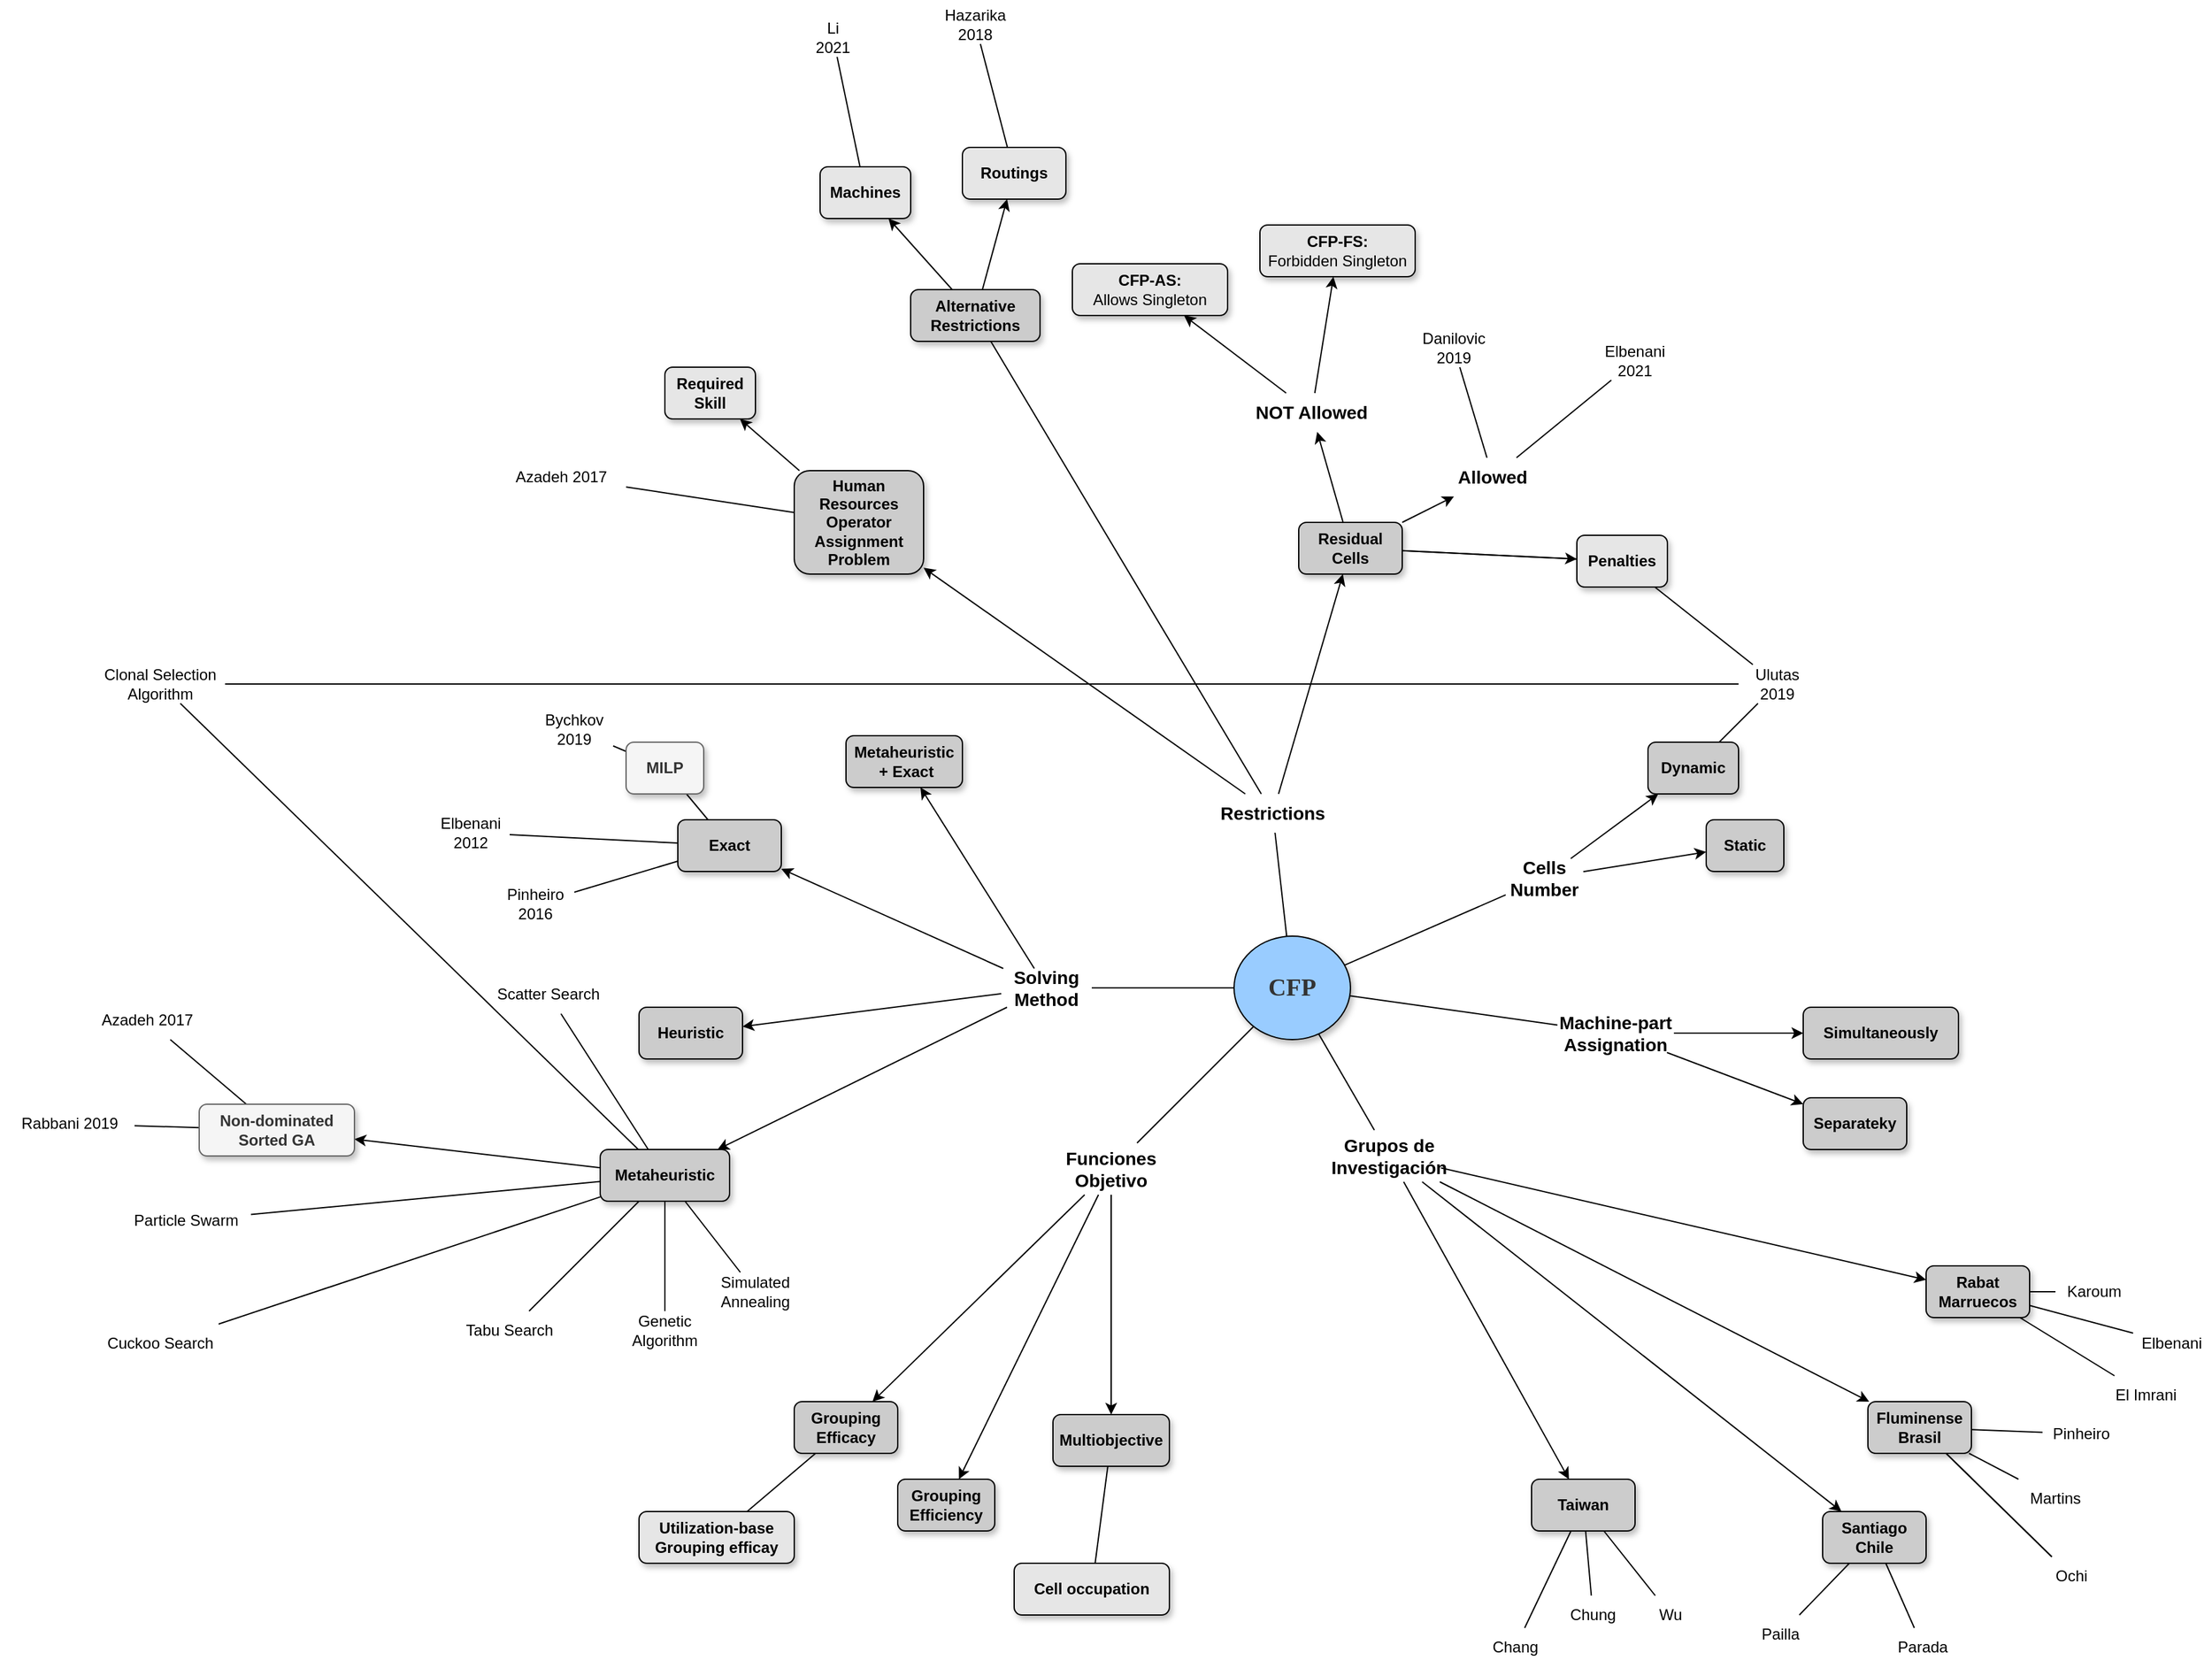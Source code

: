 <mxfile version="16.0.2" type="device"><diagram name="Page-1" id="42789a77-a242-8287-6e28-9cd8cfd52e62"><mxGraphModel dx="2202" dy="1535" grid="1" gridSize="10" guides="1" tooltips="1" connect="1" arrows="1" fold="1" page="1" pageScale="1" pageWidth="1100" pageHeight="850" background="none" math="0" shadow="0"><root><mxCell id="0"/><mxCell id="1" parent="0"/><mxCell id="3LKa2eDlDvPihm2wHYZS-9" value="" style="edgeStyle=none;rounded=0;orthogonalLoop=1;jettySize=auto;html=1;endArrow=none;endFill=0;" parent="1" source="1ea317790d2ca983-1" target="gINwcayY8dIbF-aVUFmy-1" edge="1"><mxGeometry relative="1" as="geometry"/></mxCell><mxCell id="aZgZfUyYxhd8V0Khpu27-10" value="" style="edgeStyle=none;rounded=0;orthogonalLoop=1;jettySize=auto;html=1;endArrow=none;endFill=0;" parent="1" source="1ea317790d2ca983-1" target="lyo2UEnFtoifw1udhUzV-72" edge="1"><mxGeometry relative="1" as="geometry"/></mxCell><mxCell id="aZgZfUyYxhd8V0Khpu27-11" value="" style="edgeStyle=none;rounded=0;orthogonalLoop=1;jettySize=auto;html=1;endArrow=none;endFill=0;" parent="1" source="1ea317790d2ca983-1" target="lyo2UEnFtoifw1udhUzV-53" edge="1"><mxGeometry relative="1" as="geometry"/></mxCell><mxCell id="aZgZfUyYxhd8V0Khpu27-12" value="" style="edgeStyle=none;rounded=0;orthogonalLoop=1;jettySize=auto;html=1;endArrow=none;endFill=0;" parent="1" source="1ea317790d2ca983-1" target="lyo2UEnFtoifw1udhUzV-1" edge="1"><mxGeometry relative="1" as="geometry"/></mxCell><mxCell id="aZgZfUyYxhd8V0Khpu27-32" value="" style="edgeStyle=none;rounded=0;orthogonalLoop=1;jettySize=auto;html=1;endArrow=none;endFill=0;" parent="1" source="1ea317790d2ca983-1" target="lyo2UEnFtoifw1udhUzV-87" edge="1"><mxGeometry relative="1" as="geometry"/></mxCell><mxCell id="aZgZfUyYxhd8V0Khpu27-33" value="" style="edgeStyle=none;rounded=0;orthogonalLoop=1;jettySize=auto;html=1;endArrow=none;endFill=0;" parent="1" source="1ea317790d2ca983-1" target="lyo2UEnFtoifw1udhUzV-35" edge="1"><mxGeometry relative="1" as="geometry"/></mxCell><mxCell id="1ea317790d2ca983-1" value="CFP" style="ellipse;whiteSpace=wrap;html=1;rounded=0;shadow=1;comic=0;labelBackgroundColor=none;strokeWidth=1;fontFamily=Verdana;fontSize=19;align=center;fontStyle=1;fillColor=#99CCFF;fontColor=#333333;strokeColor=#000000;" parent="1" vertex="1"><mxGeometry x="430" y="170" width="90" height="80" as="geometry"/></mxCell><mxCell id="3LKa2eDlDvPihm2wHYZS-10" value="" style="edgeStyle=none;rounded=0;orthogonalLoop=1;jettySize=auto;html=1;endArrow=none;endFill=0;" parent="1" source="lyo2UEnFtoifw1udhUzV-1" target="lyo2UEnFtoifw1udhUzV-18" edge="1"><mxGeometry relative="1" as="geometry"/></mxCell><mxCell id="3LKa2eDlDvPihm2wHYZS-21" value="" style="edgeStyle=none;rounded=0;orthogonalLoop=1;jettySize=auto;html=1;endArrow=classic;endFill=1;" parent="1" source="lyo2UEnFtoifw1udhUzV-1" target="3LKa2eDlDvPihm2wHYZS-20" edge="1"><mxGeometry relative="1" as="geometry"/></mxCell><mxCell id="aZgZfUyYxhd8V0Khpu27-38" value="" style="edgeStyle=none;rounded=0;orthogonalLoop=1;jettySize=auto;html=1;endArrow=classic;endFill=1;" parent="1" source="lyo2UEnFtoifw1udhUzV-1" target="lyo2UEnFtoifw1udhUzV-16" edge="1"><mxGeometry relative="1" as="geometry"/></mxCell><mxCell id="lyo2UEnFtoifw1udhUzV-1" value="Restrictions" style="text;html=1;strokeColor=none;fillColor=none;align=center;verticalAlign=middle;whiteSpace=wrap;rounded=0;shadow=1;fontSize=14;fontStyle=1" parent="1" vertex="1"><mxGeometry x="420" y="60" width="80" height="30" as="geometry"/></mxCell><mxCell id="lyo2UEnFtoifw1udhUzV-9" value="&lt;b&gt;CFP-FS:&lt;br&gt;&lt;/b&gt;Forbidden Singleton" style="rounded=1;whiteSpace=wrap;html=1;shadow=1;fontSize=12;strokeColor=#000000;strokeWidth=1;fillColor=#E6E6E6;gradientColor=none;" parent="1" vertex="1"><mxGeometry x="450" y="-380" width="120" height="40" as="geometry"/></mxCell><mxCell id="lyo2UEnFtoifw1udhUzV-11" value="&lt;b&gt;CFP-AS:&lt;br&gt;&lt;/b&gt;Allows Singleton" style="rounded=1;whiteSpace=wrap;html=1;shadow=1;fontSize=12;strokeColor=#000000;strokeWidth=1;fillColor=#E6E6E6;gradientColor=none;" parent="1" vertex="1"><mxGeometry x="305" y="-350" width="120" height="40" as="geometry"/></mxCell><mxCell id="aZgZfUyYxhd8V0Khpu27-39" value="" style="edgeStyle=none;rounded=0;orthogonalLoop=1;jettySize=auto;html=1;endArrow=classic;endFill=1;" parent="1" source="lyo2UEnFtoifw1udhUzV-16" target="lyo2UEnFtoifw1udhUzV-44" edge="1"><mxGeometry relative="1" as="geometry"/></mxCell><mxCell id="aZgZfUyYxhd8V0Khpu27-40" value="" style="edgeStyle=none;rounded=0;orthogonalLoop=1;jettySize=auto;html=1;endArrow=classic;endFill=1;" parent="1" source="lyo2UEnFtoifw1udhUzV-16" target="lyo2UEnFtoifw1udhUzV-47" edge="1"><mxGeometry relative="1" as="geometry"/></mxCell><mxCell id="aZgZfUyYxhd8V0Khpu27-43" value="" style="edgeStyle=none;rounded=0;orthogonalLoop=1;jettySize=auto;html=1;endArrow=classic;endFill=1;" parent="1" source="lyo2UEnFtoifw1udhUzV-16" target="lyo2UEnFtoifw1udhUzV-114" edge="1"><mxGeometry relative="1" as="geometry"/></mxCell><mxCell id="lyo2UEnFtoifw1udhUzV-16" value="&lt;b&gt;Residual Cells&lt;br&gt;&lt;/b&gt;" style="rounded=1;whiteSpace=wrap;html=1;shadow=1;fontSize=12;strokeColor=#000000;strokeWidth=1;fillColor=#CCCCCC;gradientColor=none;" parent="1" vertex="1"><mxGeometry x="480" y="-150" width="80" height="40" as="geometry"/></mxCell><mxCell id="3LKa2eDlDvPihm2wHYZS-18" value="" style="edgeStyle=none;rounded=0;orthogonalLoop=1;jettySize=auto;html=1;endArrow=classic;endFill=1;" parent="1" source="lyo2UEnFtoifw1udhUzV-18" target="lyo2UEnFtoifw1udhUzV-21" edge="1"><mxGeometry relative="1" as="geometry"/></mxCell><mxCell id="3LKa2eDlDvPihm2wHYZS-19" value="" style="edgeStyle=none;rounded=0;orthogonalLoop=1;jettySize=auto;html=1;endArrow=classic;endFill=1;" parent="1" source="lyo2UEnFtoifw1udhUzV-18" target="lyo2UEnFtoifw1udhUzV-22" edge="1"><mxGeometry relative="1" as="geometry"/></mxCell><mxCell id="lyo2UEnFtoifw1udhUzV-18" value="&lt;b&gt;Alternative&lt;br&gt;Restrictions&lt;br&gt;&lt;/b&gt;" style="rounded=1;whiteSpace=wrap;html=1;shadow=1;fontSize=12;strokeColor=#000000;strokeWidth=1;fillColor=#CCCCCC;gradientColor=none;" parent="1" vertex="1"><mxGeometry x="180" y="-330" width="100" height="40" as="geometry"/></mxCell><mxCell id="3LKa2eDlDvPihm2wHYZS-11" value="" style="edgeStyle=none;rounded=0;orthogonalLoop=1;jettySize=auto;html=1;endArrow=none;endFill=0;" parent="1" source="lyo2UEnFtoifw1udhUzV-21" target="lyo2UEnFtoifw1udhUzV-24" edge="1"><mxGeometry relative="1" as="geometry"/></mxCell><mxCell id="lyo2UEnFtoifw1udhUzV-21" value="&lt;b&gt;Routings&lt;br&gt;&lt;/b&gt;" style="rounded=1;whiteSpace=wrap;html=1;shadow=1;fontSize=12;strokeColor=#000000;strokeWidth=1;fillColor=#E6E6E6;gradientColor=none;" parent="1" vertex="1"><mxGeometry x="220" y="-440" width="80" height="40" as="geometry"/></mxCell><mxCell id="3LKa2eDlDvPihm2wHYZS-14" value="" style="edgeStyle=none;rounded=0;orthogonalLoop=1;jettySize=auto;html=1;endArrow=none;endFill=0;" parent="1" source="lyo2UEnFtoifw1udhUzV-22" target="lyo2UEnFtoifw1udhUzV-23" edge="1"><mxGeometry relative="1" as="geometry"/></mxCell><mxCell id="lyo2UEnFtoifw1udhUzV-22" value="&lt;b&gt;Machines&lt;br&gt;&lt;/b&gt;" style="rounded=1;whiteSpace=wrap;html=1;shadow=1;fontSize=12;strokeColor=#000000;strokeWidth=1;fillColor=#E6E6E6;gradientColor=none;" parent="1" vertex="1"><mxGeometry x="110" y="-425" width="70" height="40" as="geometry"/></mxCell><mxCell id="lyo2UEnFtoifw1udhUzV-23" value="Li&lt;br&gt;2021" style="text;html=1;strokeColor=none;fillColor=none;align=center;verticalAlign=middle;whiteSpace=wrap;rounded=0;shadow=1;fontSize=12;" parent="1" vertex="1"><mxGeometry x="90" y="-540" width="60" height="30" as="geometry"/></mxCell><mxCell id="lyo2UEnFtoifw1udhUzV-24" value="Hazarika 2018" style="text;html=1;strokeColor=none;fillColor=none;align=center;verticalAlign=middle;whiteSpace=wrap;rounded=0;shadow=1;fontSize=12;" parent="1" vertex="1"><mxGeometry x="200" y="-550" width="60" height="30" as="geometry"/></mxCell><mxCell id="lyo2UEnFtoifw1udhUzV-31" value="Danilovic 2019" style="text;html=1;strokeColor=none;fillColor=none;align=center;verticalAlign=middle;whiteSpace=wrap;rounded=0;shadow=1;fontSize=12;" parent="1" vertex="1"><mxGeometry x="570" y="-300" width="60" height="30" as="geometry"/></mxCell><mxCell id="lyo2UEnFtoifw1udhUzV-33" value="Elbenani 2021" style="text;html=1;strokeColor=none;fillColor=none;align=center;verticalAlign=middle;whiteSpace=wrap;rounded=0;shadow=1;fontSize=12;" parent="1" vertex="1"><mxGeometry x="710" y="-290" width="60" height="30" as="geometry"/></mxCell><mxCell id="gINwcayY8dIbF-aVUFmy-26" value="" style="edgeStyle=none;rounded=0;orthogonalLoop=1;jettySize=auto;html=1;endArrow=classic;endFill=1;" parent="1" source="lyo2UEnFtoifw1udhUzV-35" target="lyo2UEnFtoifw1udhUzV-37" edge="1"><mxGeometry relative="1" as="geometry"/></mxCell><mxCell id="gINwcayY8dIbF-aVUFmy-27" value="" style="edgeStyle=none;rounded=0;orthogonalLoop=1;jettySize=auto;html=1;endArrow=classic;endFill=1;" parent="1" source="lyo2UEnFtoifw1udhUzV-35" target="lyo2UEnFtoifw1udhUzV-36" edge="1"><mxGeometry relative="1" as="geometry"/></mxCell><mxCell id="lyo2UEnFtoifw1udhUzV-35" value="Cells Number" style="text;html=1;strokeColor=none;fillColor=none;align=center;verticalAlign=middle;whiteSpace=wrap;rounded=0;shadow=1;fontSize=14;fontStyle=1" parent="1" vertex="1"><mxGeometry x="640" y="110" width="60" height="30" as="geometry"/></mxCell><mxCell id="lyo2UEnFtoifw1udhUzV-36" value="&lt;b&gt;Static&lt;br&gt;&lt;/b&gt;" style="rounded=1;whiteSpace=wrap;html=1;shadow=1;fontSize=12;strokeColor=#000000;strokeWidth=1;fillColor=#CCCCCC;gradientColor=none;" parent="1" vertex="1"><mxGeometry x="795" y="80" width="60" height="40" as="geometry"/></mxCell><mxCell id="aZgZfUyYxhd8V0Khpu27-25" value="" style="edgeStyle=none;rounded=0;orthogonalLoop=1;jettySize=auto;html=1;endArrow=none;endFill=0;" parent="1" source="lyo2UEnFtoifw1udhUzV-37" target="lyo2UEnFtoifw1udhUzV-42" edge="1"><mxGeometry relative="1" as="geometry"/></mxCell><mxCell id="lyo2UEnFtoifw1udhUzV-37" value="&lt;b&gt;Dynamic&lt;br&gt;&lt;/b&gt;" style="rounded=1;whiteSpace=wrap;html=1;shadow=1;fontSize=12;strokeColor=#000000;strokeWidth=1;fillColor=#CCCCCC;gradientColor=none;" parent="1" vertex="1"><mxGeometry x="750" y="20" width="70" height="40" as="geometry"/></mxCell><mxCell id="lyo2UEnFtoifw1udhUzV-42" value="Ulutas&lt;br&gt;2019" style="text;html=1;strokeColor=none;fillColor=none;align=center;verticalAlign=middle;whiteSpace=wrap;rounded=0;shadow=1;fontSize=12;" parent="1" vertex="1"><mxGeometry x="820" y="-40" width="60" height="30" as="geometry"/></mxCell><mxCell id="aZgZfUyYxhd8V0Khpu27-15" value="" style="edgeStyle=none;rounded=0;orthogonalLoop=1;jettySize=auto;html=1;endArrow=classic;endFill=1;" parent="1" source="lyo2UEnFtoifw1udhUzV-44" target="lyo2UEnFtoifw1udhUzV-11" edge="1"><mxGeometry relative="1" as="geometry"/></mxCell><mxCell id="aZgZfUyYxhd8V0Khpu27-34" value="" style="edgeStyle=none;rounded=0;orthogonalLoop=1;jettySize=auto;html=1;endArrow=classic;endFill=1;" parent="1" source="lyo2UEnFtoifw1udhUzV-44" target="lyo2UEnFtoifw1udhUzV-9" edge="1"><mxGeometry relative="1" as="geometry"/></mxCell><mxCell id="lyo2UEnFtoifw1udhUzV-44" value="NOT Allowed" style="text;html=1;strokeColor=none;fillColor=none;align=center;verticalAlign=middle;whiteSpace=wrap;rounded=0;shadow=1;fontSize=14;fontStyle=1" parent="1" vertex="1"><mxGeometry x="440" y="-250" width="100" height="30" as="geometry"/></mxCell><mxCell id="aZgZfUyYxhd8V0Khpu27-13" value="" style="edgeStyle=none;rounded=0;orthogonalLoop=1;jettySize=auto;html=1;endArrow=none;endFill=0;" parent="1" source="lyo2UEnFtoifw1udhUzV-47" target="lyo2UEnFtoifw1udhUzV-31" edge="1"><mxGeometry relative="1" as="geometry"/></mxCell><mxCell id="aZgZfUyYxhd8V0Khpu27-14" value="" style="edgeStyle=none;rounded=0;orthogonalLoop=1;jettySize=auto;html=1;endArrow=none;endFill=0;" parent="1" source="lyo2UEnFtoifw1udhUzV-47" target="lyo2UEnFtoifw1udhUzV-33" edge="1"><mxGeometry relative="1" as="geometry"/></mxCell><mxCell id="lyo2UEnFtoifw1udhUzV-47" value="Allowed" style="text;html=1;strokeColor=none;fillColor=none;align=center;verticalAlign=middle;whiteSpace=wrap;rounded=0;shadow=1;fontSize=14;fontStyle=1" parent="1" vertex="1"><mxGeometry x="580" y="-200" width="100" height="30" as="geometry"/></mxCell><mxCell id="lyo2UEnFtoifw1udhUzV-51" style="edgeStyle=none;rounded=0;orthogonalLoop=1;jettySize=auto;html=1;exitX=0.5;exitY=0;exitDx=0;exitDy=0;fontSize=12;endArrow=classic;endFill=1;" parent="1" source="lyo2UEnFtoifw1udhUzV-47" target="lyo2UEnFtoifw1udhUzV-47" edge="1"><mxGeometry relative="1" as="geometry"/></mxCell><mxCell id="lyo2UEnFtoifw1udhUzV-52" style="edgeStyle=none;rounded=0;orthogonalLoop=1;jettySize=auto;html=1;exitX=0.5;exitY=1;exitDx=0;exitDy=0;fontSize=12;endArrow=classic;endFill=1;" parent="1" source="lyo2UEnFtoifw1udhUzV-47" target="lyo2UEnFtoifw1udhUzV-47" edge="1"><mxGeometry relative="1" as="geometry"/></mxCell><mxCell id="aZgZfUyYxhd8V0Khpu27-3" value="" style="rounded=0;orthogonalLoop=1;jettySize=auto;html=1;" parent="1" source="lyo2UEnFtoifw1udhUzV-53" target="lyo2UEnFtoifw1udhUzV-58" edge="1"><mxGeometry relative="1" as="geometry"/></mxCell><mxCell id="aZgZfUyYxhd8V0Khpu27-4" value="" style="edgeStyle=none;rounded=0;orthogonalLoop=1;jettySize=auto;html=1;" parent="1" source="lyo2UEnFtoifw1udhUzV-53" target="lyo2UEnFtoifw1udhUzV-57" edge="1"><mxGeometry relative="1" as="geometry"/></mxCell><mxCell id="aZgZfUyYxhd8V0Khpu27-5" value="" style="edgeStyle=none;rounded=0;orthogonalLoop=1;jettySize=auto;html=1;" parent="1" source="lyo2UEnFtoifw1udhUzV-53" target="lyo2UEnFtoifw1udhUzV-56" edge="1"><mxGeometry relative="1" as="geometry"/></mxCell><mxCell id="aZgZfUyYxhd8V0Khpu27-6" value="" style="edgeStyle=none;rounded=0;orthogonalLoop=1;jettySize=auto;html=1;" parent="1" source="lyo2UEnFtoifw1udhUzV-53" target="lyo2UEnFtoifw1udhUzV-55" edge="1"><mxGeometry relative="1" as="geometry"/></mxCell><mxCell id="lyo2UEnFtoifw1udhUzV-53" value="Solving&lt;br&gt;Method" style="text;html=1;strokeColor=none;fillColor=none;align=center;verticalAlign=middle;whiteSpace=wrap;rounded=0;shadow=1;fontSize=14;fontStyle=1" parent="1" vertex="1"><mxGeometry x="250" y="195" width="70" height="30" as="geometry"/></mxCell><mxCell id="lyo2UEnFtoifw1udhUzV-55" value="&lt;b&gt;Metaheuristic&lt;br&gt;&amp;nbsp;+ Exact&lt;br&gt;&lt;/b&gt;" style="rounded=1;whiteSpace=wrap;html=1;shadow=1;fontSize=12;strokeColor=#000000;strokeWidth=1;fillColor=#CCCCCC;gradientColor=none;" parent="1" vertex="1"><mxGeometry x="130" y="15" width="90" height="40" as="geometry"/></mxCell><mxCell id="lyo2UEnFtoifw1udhUzV-111" value="" style="edgeStyle=none;rounded=0;orthogonalLoop=1;jettySize=auto;html=1;fontSize=12;fontColor=#B3B3B3;endArrow=none;endFill=0;" parent="1" source="lyo2UEnFtoifw1udhUzV-56" target="lyo2UEnFtoifw1udhUzV-110" edge="1"><mxGeometry relative="1" as="geometry"/></mxCell><mxCell id="S11_QKrKVj6vFnzH30SO-3" value="" style="rounded=0;orthogonalLoop=1;jettySize=auto;html=1;endArrow=none;endFill=0;" edge="1" parent="1" source="lyo2UEnFtoifw1udhUzV-56" target="S11_QKrKVj6vFnzH30SO-2"><mxGeometry relative="1" as="geometry"/></mxCell><mxCell id="S11_QKrKVj6vFnzH30SO-5" value="" style="edgeStyle=none;rounded=0;orthogonalLoop=1;jettySize=auto;html=1;endArrow=none;endFill=0;" edge="1" parent="1" source="lyo2UEnFtoifw1udhUzV-56" target="S11_QKrKVj6vFnzH30SO-4"><mxGeometry relative="1" as="geometry"/></mxCell><mxCell id="lyo2UEnFtoifw1udhUzV-56" value="&lt;b&gt;Exact&lt;br&gt;&lt;/b&gt;" style="rounded=1;whiteSpace=wrap;html=1;shadow=1;fontSize=12;strokeColor=#000000;strokeWidth=1;fillColor=#CCCCCC;gradientColor=none;" parent="1" vertex="1"><mxGeometry y="80" width="80" height="40" as="geometry"/></mxCell><mxCell id="lyo2UEnFtoifw1udhUzV-57" value="&lt;b&gt;Heuristic&lt;br&gt;&lt;/b&gt;" style="rounded=1;whiteSpace=wrap;html=1;shadow=1;fontSize=12;strokeColor=#000000;strokeWidth=1;fillColor=#CCCCCC;gradientColor=none;" parent="1" vertex="1"><mxGeometry x="-30" y="225" width="80" height="40" as="geometry"/></mxCell><mxCell id="3LKa2eDlDvPihm2wHYZS-2" value="" style="rounded=0;orthogonalLoop=1;jettySize=auto;html=1;" parent="1" source="lyo2UEnFtoifw1udhUzV-58" target="3LKa2eDlDvPihm2wHYZS-1" edge="1"><mxGeometry relative="1" as="geometry"/></mxCell><mxCell id="aZgZfUyYxhd8V0Khpu27-9" value="" style="edgeStyle=none;rounded=0;orthogonalLoop=1;jettySize=auto;html=1;endArrow=none;endFill=0;" parent="1" source="lyo2UEnFtoifw1udhUzV-58" target="lyo2UEnFtoifw1udhUzV-104" edge="1"><mxGeometry relative="1" as="geometry"/></mxCell><mxCell id="aZgZfUyYxhd8V0Khpu27-16" value="" style="edgeStyle=none;rounded=0;orthogonalLoop=1;jettySize=auto;html=1;endArrow=none;endFill=0;" parent="1" source="lyo2UEnFtoifw1udhUzV-58" target="lyo2UEnFtoifw1udhUzV-103" edge="1"><mxGeometry relative="1" as="geometry"/></mxCell><mxCell id="aZgZfUyYxhd8V0Khpu27-17" value="" style="edgeStyle=none;rounded=0;orthogonalLoop=1;jettySize=auto;html=1;endArrow=none;endFill=0;" parent="1" source="lyo2UEnFtoifw1udhUzV-58" target="lyo2UEnFtoifw1udhUzV-102" edge="1"><mxGeometry relative="1" as="geometry"/></mxCell><mxCell id="aZgZfUyYxhd8V0Khpu27-19" value="" style="edgeStyle=none;rounded=0;orthogonalLoop=1;jettySize=auto;html=1;endArrow=none;endFill=0;" parent="1" source="lyo2UEnFtoifw1udhUzV-58" target="lyo2UEnFtoifw1udhUzV-70" edge="1"><mxGeometry relative="1" as="geometry"/></mxCell><mxCell id="aZgZfUyYxhd8V0Khpu27-20" value="" style="edgeStyle=none;rounded=0;orthogonalLoop=1;jettySize=auto;html=1;endArrow=none;endFill=0;" parent="1" source="lyo2UEnFtoifw1udhUzV-58" target="lyo2UEnFtoifw1udhUzV-96" edge="1"><mxGeometry relative="1" as="geometry"/></mxCell><mxCell id="aZgZfUyYxhd8V0Khpu27-22" value="" style="edgeStyle=none;rounded=0;orthogonalLoop=1;jettySize=auto;html=1;endArrow=none;endFill=0;" parent="1" source="lyo2UEnFtoifw1udhUzV-58" target="lyo2UEnFtoifw1udhUzV-101" edge="1"><mxGeometry relative="1" as="geometry"/></mxCell><mxCell id="aZgZfUyYxhd8V0Khpu27-36" value="" style="edgeStyle=none;rounded=0;orthogonalLoop=1;jettySize=auto;html=1;endArrow=none;endFill=0;" parent="1" source="lyo2UEnFtoifw1udhUzV-58" target="lyo2UEnFtoifw1udhUzV-69" edge="1"><mxGeometry relative="1" as="geometry"/></mxCell><mxCell id="lyo2UEnFtoifw1udhUzV-58" value="&lt;b&gt;Metaheuristic&lt;br&gt;&lt;/b&gt;" style="rounded=1;whiteSpace=wrap;html=1;shadow=1;fontSize=12;strokeColor=#000000;strokeWidth=1;fillColor=#CCCCCC;gradientColor=none;" parent="1" vertex="1"><mxGeometry x="-60" y="335" width="100" height="40" as="geometry"/></mxCell><mxCell id="aZgZfUyYxhd8V0Khpu27-30" value="" style="edgeStyle=none;rounded=0;orthogonalLoop=1;jettySize=auto;html=1;endArrow=none;endFill=0;" parent="1" source="lyo2UEnFtoifw1udhUzV-69" target="lyo2UEnFtoifw1udhUzV-42" edge="1"><mxGeometry relative="1" as="geometry"/></mxCell><mxCell id="lyo2UEnFtoifw1udhUzV-69" value="Clonal Selection Algorithm" style="text;html=1;strokeColor=none;fillColor=none;align=center;verticalAlign=middle;whiteSpace=wrap;rounded=0;shadow=1;fontSize=12;" parent="1" vertex="1"><mxGeometry x="-450" y="-40" width="100" height="30" as="geometry"/></mxCell><mxCell id="lyo2UEnFtoifw1udhUzV-70" value="Cuckoo Search" style="text;html=1;strokeColor=none;fillColor=none;align=center;verticalAlign=middle;whiteSpace=wrap;rounded=0;shadow=1;fontSize=12;" parent="1" vertex="1"><mxGeometry x="-450" y="470" width="100" height="30" as="geometry"/></mxCell><mxCell id="gINwcayY8dIbF-aVUFmy-29" value="" style="edgeStyle=none;rounded=0;orthogonalLoop=1;jettySize=auto;html=1;endArrow=classic;endFill=1;" parent="1" source="lyo2UEnFtoifw1udhUzV-72" target="lyo2UEnFtoifw1udhUzV-75" edge="1"><mxGeometry relative="1" as="geometry"/></mxCell><mxCell id="gINwcayY8dIbF-aVUFmy-30" value="" style="edgeStyle=none;rounded=0;orthogonalLoop=1;jettySize=auto;html=1;endArrow=classic;endFill=1;" parent="1" source="lyo2UEnFtoifw1udhUzV-72" target="lyo2UEnFtoifw1udhUzV-77" edge="1"><mxGeometry relative="1" as="geometry"/></mxCell><mxCell id="gINwcayY8dIbF-aVUFmy-31" value="" style="edgeStyle=none;rounded=0;orthogonalLoop=1;jettySize=auto;html=1;endArrow=classic;endFill=1;" parent="1" source="lyo2UEnFtoifw1udhUzV-72" target="lyo2UEnFtoifw1udhUzV-78" edge="1"><mxGeometry relative="1" as="geometry"/></mxCell><mxCell id="lyo2UEnFtoifw1udhUzV-72" value="Funciones&lt;br&gt;Objetivo" style="text;html=1;strokeColor=none;fillColor=none;align=center;verticalAlign=middle;whiteSpace=wrap;rounded=0;shadow=1;fontSize=14;fontStyle=1" parent="1" vertex="1"><mxGeometry x="300" y="330" width="70" height="40" as="geometry"/></mxCell><mxCell id="gINwcayY8dIbF-aVUFmy-21" value="" style="edgeStyle=none;rounded=0;orthogonalLoop=1;jettySize=auto;html=1;endArrow=none;endFill=0;" parent="1" source="lyo2UEnFtoifw1udhUzV-75" target="lyo2UEnFtoifw1udhUzV-86" edge="1"><mxGeometry relative="1" as="geometry"/></mxCell><mxCell id="lyo2UEnFtoifw1udhUzV-75" value="&lt;b&gt;Multiobjective&lt;br&gt;&lt;/b&gt;" style="rounded=1;whiteSpace=wrap;html=1;shadow=1;fontSize=12;strokeColor=#000000;strokeWidth=1;fillColor=#CCCCCC;gradientColor=none;" parent="1" vertex="1"><mxGeometry x="290" y="540" width="90" height="40" as="geometry"/></mxCell><mxCell id="lyo2UEnFtoifw1udhUzV-76" value="&lt;b&gt;Utilization-base&lt;br&gt;Grouping efficay&lt;br&gt;&lt;/b&gt;" style="rounded=1;whiteSpace=wrap;html=1;shadow=1;fontSize=12;strokeColor=#000000;strokeWidth=1;fillColor=#E6E6E6;gradientColor=none;" parent="1" vertex="1"><mxGeometry x="-30" y="615" width="120" height="40" as="geometry"/></mxCell><mxCell id="lyo2UEnFtoifw1udhUzV-77" value="&lt;b&gt;Grouping&lt;br&gt;Efficiency&lt;br&gt;&lt;/b&gt;" style="rounded=1;whiteSpace=wrap;html=1;shadow=1;fontSize=12;strokeColor=#000000;strokeWidth=1;fillColor=#CCCCCC;gradientColor=none;" parent="1" vertex="1"><mxGeometry x="170" y="590" width="75" height="40" as="geometry"/></mxCell><mxCell id="gINwcayY8dIbF-aVUFmy-22" value="" style="edgeStyle=none;rounded=0;orthogonalLoop=1;jettySize=auto;html=1;endArrow=none;endFill=0;" parent="1" source="lyo2UEnFtoifw1udhUzV-78" target="lyo2UEnFtoifw1udhUzV-76" edge="1"><mxGeometry relative="1" as="geometry"/></mxCell><mxCell id="lyo2UEnFtoifw1udhUzV-78" value="&lt;b&gt;Grouping&lt;br&gt;Efficacy&lt;br&gt;&lt;/b&gt;" style="rounded=1;whiteSpace=wrap;html=1;shadow=1;fontSize=12;strokeColor=#000000;strokeWidth=1;fillColor=#CCCCCC;gradientColor=none;" parent="1" vertex="1"><mxGeometry x="90" y="530" width="80" height="40" as="geometry"/></mxCell><mxCell id="lyo2UEnFtoifw1udhUzV-79" style="edgeStyle=none;rounded=0;orthogonalLoop=1;jettySize=auto;html=1;exitX=0.5;exitY=1;exitDx=0;exitDy=0;entryX=0.25;entryY=1;entryDx=0;entryDy=0;fontSize=12;fontColor=#B3B3B3;endArrow=none;endFill=0;" parent="1" source="lyo2UEnFtoifw1udhUzV-77" target="lyo2UEnFtoifw1udhUzV-77" edge="1"><mxGeometry relative="1" as="geometry"/></mxCell><mxCell id="lyo2UEnFtoifw1udhUzV-80" style="edgeStyle=none;rounded=0;orthogonalLoop=1;jettySize=auto;html=1;exitX=0.5;exitY=1;exitDx=0;exitDy=0;fontSize=12;fontColor=#B3B3B3;endArrow=none;endFill=0;" parent="1" source="lyo2UEnFtoifw1udhUzV-78" target="lyo2UEnFtoifw1udhUzV-78" edge="1"><mxGeometry relative="1" as="geometry"/></mxCell><mxCell id="lyo2UEnFtoifw1udhUzV-86" value="&lt;b&gt;Cell occupation&lt;br&gt;&lt;/b&gt;" style="rounded=1;whiteSpace=wrap;html=1;shadow=1;fontSize=12;strokeColor=#000000;strokeWidth=1;fillColor=#E6E6E6;gradientColor=none;" parent="1" vertex="1"><mxGeometry x="260" y="655" width="120" height="40" as="geometry"/></mxCell><mxCell id="gINwcayY8dIbF-aVUFmy-23" value="" style="edgeStyle=none;rounded=0;orthogonalLoop=1;jettySize=auto;html=1;endArrow=classic;endFill=1;" parent="1" source="lyo2UEnFtoifw1udhUzV-87" target="lyo2UEnFtoifw1udhUzV-89" edge="1"><mxGeometry relative="1" as="geometry"/></mxCell><mxCell id="gINwcayY8dIbF-aVUFmy-24" value="" style="edgeStyle=none;rounded=0;orthogonalLoop=1;jettySize=auto;html=1;endArrow=classic;endFill=1;" parent="1" source="lyo2UEnFtoifw1udhUzV-87" target="lyo2UEnFtoifw1udhUzV-90" edge="1"><mxGeometry relative="1" as="geometry"/></mxCell><mxCell id="lyo2UEnFtoifw1udhUzV-87" value="Machine-part&lt;br&gt;Assignation" style="text;html=1;strokeColor=none;fillColor=none;align=center;verticalAlign=middle;whiteSpace=wrap;rounded=0;shadow=1;fontSize=14;fontStyle=1" parent="1" vertex="1"><mxGeometry x="680" y="230" width="90" height="30" as="geometry"/></mxCell><mxCell id="lyo2UEnFtoifw1udhUzV-89" value="&lt;b&gt;Simultaneously&lt;br&gt;&lt;/b&gt;" style="rounded=1;whiteSpace=wrap;html=1;shadow=1;fontSize=12;strokeColor=#000000;strokeWidth=1;fillColor=#CCCCCC;gradientColor=none;" parent="1" vertex="1"><mxGeometry x="870" y="225" width="120" height="40" as="geometry"/></mxCell><mxCell id="lyo2UEnFtoifw1udhUzV-90" value="&lt;b&gt;Separateky&lt;br&gt;&lt;/b&gt;" style="rounded=1;whiteSpace=wrap;html=1;shadow=1;fontSize=12;strokeColor=#000000;strokeWidth=1;fillColor=#CCCCCC;gradientColor=none;" parent="1" vertex="1"><mxGeometry x="870" y="295" width="80" height="40" as="geometry"/></mxCell><mxCell id="lyo2UEnFtoifw1udhUzV-96" value="Particle Swarm" style="text;html=1;strokeColor=none;fillColor=none;align=center;verticalAlign=middle;whiteSpace=wrap;rounded=0;shadow=1;fontSize=12;" parent="1" vertex="1"><mxGeometry x="-430" y="375" width="100" height="30" as="geometry"/></mxCell><mxCell id="lyo2UEnFtoifw1udhUzV-101" value="Tabu Search" style="text;html=1;strokeColor=none;fillColor=none;align=center;verticalAlign=middle;whiteSpace=wrap;rounded=0;shadow=1;fontSize=12;" parent="1" vertex="1"><mxGeometry x="-180" y="460" width="100" height="30" as="geometry"/></mxCell><mxCell id="lyo2UEnFtoifw1udhUzV-102" value="Simulated&lt;br&gt;Annealing" style="text;html=1;strokeColor=none;fillColor=none;align=center;verticalAlign=middle;whiteSpace=wrap;rounded=0;shadow=1;fontSize=12;" parent="1" vertex="1"><mxGeometry x="10" y="430" width="100" height="30" as="geometry"/></mxCell><mxCell id="lyo2UEnFtoifw1udhUzV-103" value="Genetic&lt;br&gt;Algorithm" style="text;html=1;strokeColor=none;fillColor=none;align=center;verticalAlign=middle;whiteSpace=wrap;rounded=0;shadow=1;fontSize=12;" parent="1" vertex="1"><mxGeometry x="-60" y="460" width="100" height="30" as="geometry"/></mxCell><mxCell id="lyo2UEnFtoifw1udhUzV-104" value="Scatter Search" style="text;html=1;strokeColor=none;fillColor=none;align=center;verticalAlign=middle;whiteSpace=wrap;rounded=0;shadow=1;fontSize=12;" parent="1" vertex="1"><mxGeometry x="-150" y="200" width="100" height="30" as="geometry"/></mxCell><mxCell id="aZgZfUyYxhd8V0Khpu27-31" value="" style="edgeStyle=none;rounded=0;orthogonalLoop=1;jettySize=auto;html=1;endArrow=none;endFill=0;" parent="1" source="lyo2UEnFtoifw1udhUzV-110" target="lyo2UEnFtoifw1udhUzV-112" edge="1"><mxGeometry relative="1" as="geometry"/></mxCell><mxCell id="lyo2UEnFtoifw1udhUzV-110" value="&lt;b&gt;MILP&lt;br&gt;&lt;/b&gt;" style="rounded=1;whiteSpace=wrap;html=1;shadow=1;fontSize=12;strokeColor=#666666;strokeWidth=1;fillColor=#f5f5f5;fontColor=#333333;" parent="1" vertex="1"><mxGeometry x="-40" y="20" width="60" height="40" as="geometry"/></mxCell><mxCell id="lyo2UEnFtoifw1udhUzV-112" value="Bychkov&lt;br&gt;2019" style="text;html=1;strokeColor=none;fillColor=none;align=center;verticalAlign=middle;whiteSpace=wrap;rounded=0;shadow=1;fontSize=12;" parent="1" vertex="1"><mxGeometry x="-110" y="-5" width="60" height="30" as="geometry"/></mxCell><mxCell id="aZgZfUyYxhd8V0Khpu27-26" value="" style="edgeStyle=none;rounded=0;orthogonalLoop=1;jettySize=auto;html=1;endArrow=none;endFill=0;" parent="1" source="lyo2UEnFtoifw1udhUzV-114" target="lyo2UEnFtoifw1udhUzV-42" edge="1"><mxGeometry relative="1" as="geometry"/></mxCell><mxCell id="aZgZfUyYxhd8V0Khpu27-44" value="" style="edgeStyle=none;rounded=0;orthogonalLoop=1;jettySize=auto;html=1;endArrow=none;endFill=0;" parent="1" source="lyo2UEnFtoifw1udhUzV-114" target="lyo2UEnFtoifw1udhUzV-16" edge="1"><mxGeometry relative="1" as="geometry"/></mxCell><mxCell id="lyo2UEnFtoifw1udhUzV-114" value="&lt;b&gt;Penalties&lt;/b&gt;" style="rounded=1;whiteSpace=wrap;html=1;shadow=1;fontSize=12;strokeColor=#000000;strokeWidth=1;fillColor=#E6E6E6;gradientColor=none;" parent="1" vertex="1"><mxGeometry x="695" y="-140" width="70" height="40" as="geometry"/></mxCell><mxCell id="gINwcayY8dIbF-aVUFmy-5" value="" style="edgeStyle=none;rounded=0;orthogonalLoop=1;jettySize=auto;html=1;" parent="1" source="gINwcayY8dIbF-aVUFmy-1" target="gINwcayY8dIbF-aVUFmy-3" edge="1"><mxGeometry relative="1" as="geometry"/></mxCell><mxCell id="gINwcayY8dIbF-aVUFmy-6" value="" style="edgeStyle=none;rounded=0;orthogonalLoop=1;jettySize=auto;html=1;" parent="1" source="gINwcayY8dIbF-aVUFmy-1" target="gINwcayY8dIbF-aVUFmy-4" edge="1"><mxGeometry relative="1" as="geometry"/></mxCell><mxCell id="gINwcayY8dIbF-aVUFmy-38" value="" style="edgeStyle=none;rounded=0;orthogonalLoop=1;jettySize=auto;html=1;endArrow=classic;endFill=1;" parent="1" source="gINwcayY8dIbF-aVUFmy-1" target="gINwcayY8dIbF-aVUFmy-37" edge="1"><mxGeometry relative="1" as="geometry"/></mxCell><mxCell id="aZgZfUyYxhd8V0Khpu27-46" value="" style="edgeStyle=none;rounded=0;orthogonalLoop=1;jettySize=auto;html=1;endArrow=classic;endFill=1;" parent="1" source="gINwcayY8dIbF-aVUFmy-1" target="aZgZfUyYxhd8V0Khpu27-45" edge="1"><mxGeometry relative="1" as="geometry"/></mxCell><mxCell id="gINwcayY8dIbF-aVUFmy-1" value="Grupos de Investigación" style="text;html=1;strokeColor=none;fillColor=none;align=center;verticalAlign=middle;whiteSpace=wrap;rounded=0;shadow=1;fontSize=14;fontStyle=1" parent="1" vertex="1"><mxGeometry x="510" y="320" width="80" height="40" as="geometry"/></mxCell><mxCell id="gINwcayY8dIbF-aVUFmy-10" value="" style="edgeStyle=none;rounded=0;orthogonalLoop=1;jettySize=auto;html=1;endArrow=none;endFill=0;" parent="1" source="gINwcayY8dIbF-aVUFmy-3" target="gINwcayY8dIbF-aVUFmy-8" edge="1"><mxGeometry relative="1" as="geometry"/></mxCell><mxCell id="gINwcayY8dIbF-aVUFmy-12" value="" style="edgeStyle=none;rounded=0;orthogonalLoop=1;jettySize=auto;html=1;endArrow=none;endFill=0;" parent="1" source="gINwcayY8dIbF-aVUFmy-3" target="gINwcayY8dIbF-aVUFmy-7" edge="1"><mxGeometry relative="1" as="geometry"/></mxCell><mxCell id="gINwcayY8dIbF-aVUFmy-13" value="" style="edgeStyle=none;rounded=0;orthogonalLoop=1;jettySize=auto;html=1;endArrow=none;endFill=0;" parent="1" source="gINwcayY8dIbF-aVUFmy-3" target="gINwcayY8dIbF-aVUFmy-9" edge="1"><mxGeometry relative="1" as="geometry"/></mxCell><mxCell id="gINwcayY8dIbF-aVUFmy-3" value="&lt;b&gt;Rabat&lt;br&gt;Marruecos&lt;br&gt;&lt;/b&gt;" style="rounded=1;whiteSpace=wrap;html=1;shadow=1;fontSize=12;strokeColor=#000000;strokeWidth=1;fillColor=#CCCCCC;gradientColor=none;" parent="1" vertex="1"><mxGeometry x="965" y="425" width="80" height="40" as="geometry"/></mxCell><mxCell id="gINwcayY8dIbF-aVUFmy-18" value="" style="edgeStyle=none;rounded=0;orthogonalLoop=1;jettySize=auto;html=1;endArrow=none;endFill=0;" parent="1" source="gINwcayY8dIbF-aVUFmy-4" target="gINwcayY8dIbF-aVUFmy-17" edge="1"><mxGeometry relative="1" as="geometry"/></mxCell><mxCell id="gINwcayY8dIbF-aVUFmy-20" value="" style="edgeStyle=none;rounded=0;orthogonalLoop=1;jettySize=auto;html=1;endArrow=none;endFill=0;" parent="1" source="gINwcayY8dIbF-aVUFmy-4" target="gINwcayY8dIbF-aVUFmy-19" edge="1"><mxGeometry relative="1" as="geometry"/></mxCell><mxCell id="gINwcayY8dIbF-aVUFmy-34" value="" style="edgeStyle=none;rounded=0;orthogonalLoop=1;jettySize=auto;html=1;endArrow=none;endFill=0;" parent="1" source="gINwcayY8dIbF-aVUFmy-4" target="gINwcayY8dIbF-aVUFmy-33" edge="1"><mxGeometry relative="1" as="geometry"/></mxCell><mxCell id="gINwcayY8dIbF-aVUFmy-35" value="" style="edgeStyle=none;rounded=0;orthogonalLoop=1;jettySize=auto;html=1;endArrow=none;endFill=0;" parent="1" source="gINwcayY8dIbF-aVUFmy-4" target="gINwcayY8dIbF-aVUFmy-33" edge="1"><mxGeometry relative="1" as="geometry"/></mxCell><mxCell id="gINwcayY8dIbF-aVUFmy-4" value="&lt;b&gt;Fluminense&lt;br&gt;Brasil&lt;br&gt;&lt;/b&gt;" style="rounded=1;whiteSpace=wrap;html=1;shadow=1;fontSize=12;strokeColor=#000000;strokeWidth=1;fillColor=#CCCCCC;gradientColor=none;" parent="1" vertex="1"><mxGeometry x="920" y="530" width="80" height="40" as="geometry"/></mxCell><mxCell id="gINwcayY8dIbF-aVUFmy-7" value="Karoum" style="text;html=1;strokeColor=none;fillColor=none;align=center;verticalAlign=middle;whiteSpace=wrap;rounded=0;" parent="1" vertex="1"><mxGeometry x="1065" y="430" width="60" height="30" as="geometry"/></mxCell><mxCell id="gINwcayY8dIbF-aVUFmy-8" value="Elbenani" style="text;html=1;strokeColor=none;fillColor=none;align=center;verticalAlign=middle;whiteSpace=wrap;rounded=0;" parent="1" vertex="1"><mxGeometry x="1125" y="470" width="60" height="30" as="geometry"/></mxCell><mxCell id="gINwcayY8dIbF-aVUFmy-9" value="El Imrani" style="text;html=1;strokeColor=none;fillColor=none;align=center;verticalAlign=middle;whiteSpace=wrap;rounded=0;" parent="1" vertex="1"><mxGeometry x="1105" y="510" width="60" height="30" as="geometry"/></mxCell><mxCell id="gINwcayY8dIbF-aVUFmy-17" value="Pinheiro" style="text;html=1;strokeColor=none;fillColor=none;align=center;verticalAlign=middle;whiteSpace=wrap;rounded=0;" parent="1" vertex="1"><mxGeometry x="1055" y="540" width="60" height="30" as="geometry"/></mxCell><mxCell id="gINwcayY8dIbF-aVUFmy-19" value="Martins" style="text;html=1;strokeColor=none;fillColor=none;align=center;verticalAlign=middle;whiteSpace=wrap;rounded=0;" parent="1" vertex="1"><mxGeometry x="1035" y="590" width="60" height="30" as="geometry"/></mxCell><mxCell id="gINwcayY8dIbF-aVUFmy-32" value="Pailla" style="text;html=1;strokeColor=none;fillColor=none;align=center;verticalAlign=middle;whiteSpace=wrap;rounded=0;" parent="1" vertex="1"><mxGeometry x="825" y="695" width="55" height="30" as="geometry"/></mxCell><mxCell id="gINwcayY8dIbF-aVUFmy-33" value="Ochi&lt;br&gt;" style="text;html=1;strokeColor=none;fillColor=none;align=center;verticalAlign=middle;whiteSpace=wrap;rounded=0;" parent="1" vertex="1"><mxGeometry x="1050" y="650" width="55" height="30" as="geometry"/></mxCell><mxCell id="gINwcayY8dIbF-aVUFmy-39" value="" style="edgeStyle=none;rounded=0;orthogonalLoop=1;jettySize=auto;html=1;endArrow=none;endFill=0;" parent="1" source="gINwcayY8dIbF-aVUFmy-37" target="gINwcayY8dIbF-aVUFmy-32" edge="1"><mxGeometry relative="1" as="geometry"/></mxCell><mxCell id="gINwcayY8dIbF-aVUFmy-41" value="" style="edgeStyle=none;rounded=0;orthogonalLoop=1;jettySize=auto;html=1;endArrow=none;endFill=0;" parent="1" source="gINwcayY8dIbF-aVUFmy-37" target="gINwcayY8dIbF-aVUFmy-40" edge="1"><mxGeometry relative="1" as="geometry"/></mxCell><mxCell id="gINwcayY8dIbF-aVUFmy-37" value="&lt;b&gt;Santiago&lt;br&gt;Chile&lt;br&gt;&lt;/b&gt;" style="rounded=1;whiteSpace=wrap;html=1;shadow=1;fontSize=12;strokeColor=#000000;strokeWidth=1;fillColor=#CCCCCC;gradientColor=none;" parent="1" vertex="1"><mxGeometry x="885" y="615" width="80" height="40" as="geometry"/></mxCell><mxCell id="gINwcayY8dIbF-aVUFmy-40" value="Parada" style="text;html=1;strokeColor=none;fillColor=none;align=center;verticalAlign=middle;whiteSpace=wrap;rounded=0;" parent="1" vertex="1"><mxGeometry x="935" y="705" width="55" height="30" as="geometry"/></mxCell><mxCell id="3LKa2eDlDvPihm2wHYZS-6" value="" style="edgeStyle=none;rounded=0;orthogonalLoop=1;jettySize=auto;html=1;endArrow=none;endFill=0;" parent="1" source="3LKa2eDlDvPihm2wHYZS-1" target="3LKa2eDlDvPihm2wHYZS-3" edge="1"><mxGeometry relative="1" as="geometry"/></mxCell><mxCell id="3LKa2eDlDvPihm2wHYZS-7" value="" style="edgeStyle=none;rounded=0;orthogonalLoop=1;jettySize=auto;html=1;endArrow=none;endFill=0;" parent="1" source="3LKa2eDlDvPihm2wHYZS-1" target="3LKa2eDlDvPihm2wHYZS-4" edge="1"><mxGeometry relative="1" as="geometry"/></mxCell><mxCell id="3LKa2eDlDvPihm2wHYZS-1" value="&lt;b&gt;Non-dominated Sorted GA&lt;br&gt;&lt;/b&gt;" style="rounded=1;whiteSpace=wrap;html=1;shadow=1;fontSize=12;strokeColor=#666666;strokeWidth=1;fillColor=#f5f5f5;fontColor=#333333;" parent="1" vertex="1"><mxGeometry x="-370" y="300" width="120" height="40" as="geometry"/></mxCell><mxCell id="3LKa2eDlDvPihm2wHYZS-3" value="Azadeh 2017" style="text;html=1;strokeColor=none;fillColor=none;align=center;verticalAlign=middle;whiteSpace=wrap;rounded=0;shadow=1;fontSize=12;" parent="1" vertex="1"><mxGeometry x="-460" y="220" width="100" height="30" as="geometry"/></mxCell><mxCell id="3LKa2eDlDvPihm2wHYZS-4" value="Rabbani 2019" style="text;html=1;strokeColor=none;fillColor=none;align=center;verticalAlign=middle;whiteSpace=wrap;rounded=0;shadow=1;fontSize=12;" parent="1" vertex="1"><mxGeometry x="-520" y="300" width="100" height="30" as="geometry"/></mxCell><mxCell id="3LKa2eDlDvPihm2wHYZS-23" value="" style="edgeStyle=none;rounded=0;orthogonalLoop=1;jettySize=auto;html=1;endArrow=none;endFill=0;" parent="1" source="3LKa2eDlDvPihm2wHYZS-20" target="3LKa2eDlDvPihm2wHYZS-22" edge="1"><mxGeometry relative="1" as="geometry"/></mxCell><mxCell id="3LKa2eDlDvPihm2wHYZS-25" value="" style="edgeStyle=none;rounded=0;orthogonalLoop=1;jettySize=auto;html=1;endArrow=classic;endFill=1;" parent="1" source="3LKa2eDlDvPihm2wHYZS-20" target="3LKa2eDlDvPihm2wHYZS-24" edge="1"><mxGeometry relative="1" as="geometry"/></mxCell><mxCell id="3LKa2eDlDvPihm2wHYZS-20" value="&lt;b&gt;Human&lt;br&gt;Resources&lt;br&gt;Operator Assignment&lt;br&gt;Problem&lt;br&gt;&lt;/b&gt;" style="rounded=1;whiteSpace=wrap;html=1;shadow=1;fontSize=12;strokeColor=#000000;strokeWidth=1;fillColor=#CCCCCC;gradientColor=none;" parent="1" vertex="1"><mxGeometry x="90" y="-190" width="100" height="80" as="geometry"/></mxCell><mxCell id="3LKa2eDlDvPihm2wHYZS-22" value="Azadeh 2017" style="text;html=1;strokeColor=none;fillColor=none;align=center;verticalAlign=middle;whiteSpace=wrap;rounded=0;shadow=1;fontSize=12;" parent="1" vertex="1"><mxGeometry x="-140" y="-200" width="100" height="30" as="geometry"/></mxCell><mxCell id="3LKa2eDlDvPihm2wHYZS-24" value="&lt;b&gt;Required&lt;br&gt;Skill&lt;br&gt;&lt;/b&gt;" style="rounded=1;whiteSpace=wrap;html=1;shadow=1;fontSize=12;strokeColor=#000000;strokeWidth=1;fillColor=#E6E6E6;gradientColor=none;" parent="1" vertex="1"><mxGeometry x="-10" y="-270" width="70" height="40" as="geometry"/></mxCell><mxCell id="aZgZfUyYxhd8V0Khpu27-50" value="" style="edgeStyle=none;rounded=0;orthogonalLoop=1;jettySize=auto;html=1;endArrow=none;endFill=0;" parent="1" source="aZgZfUyYxhd8V0Khpu27-45" target="aZgZfUyYxhd8V0Khpu27-48" edge="1"><mxGeometry relative="1" as="geometry"/></mxCell><mxCell id="aZgZfUyYxhd8V0Khpu27-51" value="" style="edgeStyle=none;rounded=0;orthogonalLoop=1;jettySize=auto;html=1;endArrow=none;endFill=0;" parent="1" source="aZgZfUyYxhd8V0Khpu27-45" target="aZgZfUyYxhd8V0Khpu27-47" edge="1"><mxGeometry relative="1" as="geometry"/></mxCell><mxCell id="aZgZfUyYxhd8V0Khpu27-52" value="" style="edgeStyle=none;rounded=0;orthogonalLoop=1;jettySize=auto;html=1;endArrow=none;endFill=0;" parent="1" source="aZgZfUyYxhd8V0Khpu27-45" target="aZgZfUyYxhd8V0Khpu27-49" edge="1"><mxGeometry relative="1" as="geometry"/></mxCell><mxCell id="aZgZfUyYxhd8V0Khpu27-45" value="&lt;b&gt;Taiwan&lt;br&gt;&lt;/b&gt;" style="rounded=1;whiteSpace=wrap;html=1;shadow=1;fontSize=12;strokeColor=#000000;strokeWidth=1;fillColor=#CCCCCC;gradientColor=none;" parent="1" vertex="1"><mxGeometry x="660" y="590" width="80" height="40" as="geometry"/></mxCell><mxCell id="aZgZfUyYxhd8V0Khpu27-47" value="Wu" style="text;html=1;strokeColor=none;fillColor=none;align=center;verticalAlign=middle;whiteSpace=wrap;rounded=0;" parent="1" vertex="1"><mxGeometry x="740" y="680" width="55" height="30" as="geometry"/></mxCell><mxCell id="aZgZfUyYxhd8V0Khpu27-48" value="Chang" style="text;html=1;strokeColor=none;fillColor=none;align=center;verticalAlign=middle;whiteSpace=wrap;rounded=0;" parent="1" vertex="1"><mxGeometry x="620" y="705" width="55" height="30" as="geometry"/></mxCell><mxCell id="aZgZfUyYxhd8V0Khpu27-49" value="Chung" style="text;html=1;strokeColor=none;fillColor=none;align=center;verticalAlign=middle;whiteSpace=wrap;rounded=0;" parent="1" vertex="1"><mxGeometry x="680" y="680" width="55" height="30" as="geometry"/></mxCell><mxCell id="S11_QKrKVj6vFnzH30SO-2" value="Elbenani 2012" style="text;html=1;strokeColor=none;fillColor=none;align=center;verticalAlign=middle;whiteSpace=wrap;rounded=0;shadow=1;fontSize=12;" vertex="1" parent="1"><mxGeometry x="-190" y="75" width="60" height="30" as="geometry"/></mxCell><mxCell id="S11_QKrKVj6vFnzH30SO-4" value="Pinheiro 2016" style="text;html=1;strokeColor=none;fillColor=none;align=center;verticalAlign=middle;whiteSpace=wrap;rounded=0;shadow=1;fontSize=12;" vertex="1" parent="1"><mxGeometry x="-140" y="130" width="60" height="30" as="geometry"/></mxCell></root></mxGraphModel></diagram></mxfile>